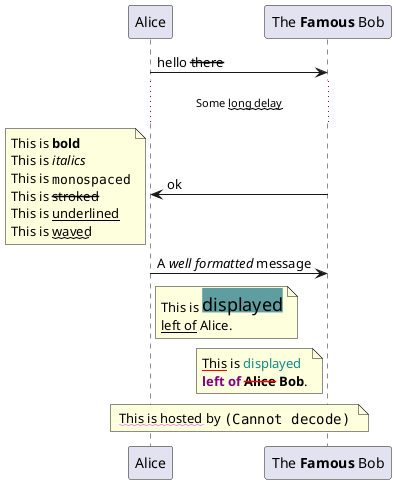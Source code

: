 @startuml
'可以使用 creole 和 html 格式。
participant Alice
participant "The **Famous** Bob" as Bob

Alice -> Bob : hello --there--
... Some ~~long delay~~ ...

Bob -> Alice : ok
note left
This is **bold**
This is //italics//
This is ""monospaced""
This is --stroked--
This is __underlined__
This is ~~waved~~
end note

Alice -> Bob : A //well formatted// message

note right of Alice
This is <back:cadetblue><size:18>displayed</size></back>
__left of__ Alice.
end note

note left of Bob
<u:red>This</u> is <color #118888>displayed</color>
**<color purple>left of</color> <s:red>Alice</strike> Bob**.
end note

note over Alice, Bob
<w:#FF33FF>This is hosted</w> by <img img.png>
end note

@enduml
